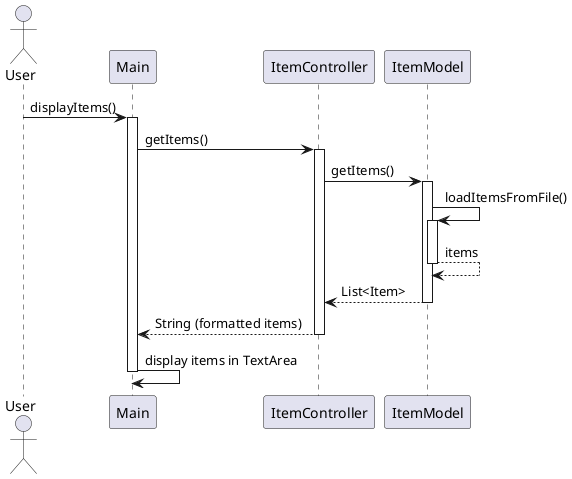 @startuml

actor User

User -> Main: displayItems()
activate Main

Main -> ItemController: getItems()
activate ItemController

ItemController -> ItemModel: getItems()
activate ItemModel

ItemModel -> ItemModel: loadItemsFromFile()
activate ItemModel
ItemModel --> ItemModel: items
deactivate ItemModel

ItemController <-- ItemModel: List<Item>
deactivate ItemModel

Main <-- ItemController: String (formatted items)
deactivate ItemController

Main -> Main: display items in TextArea
deactivate Main

@enduml